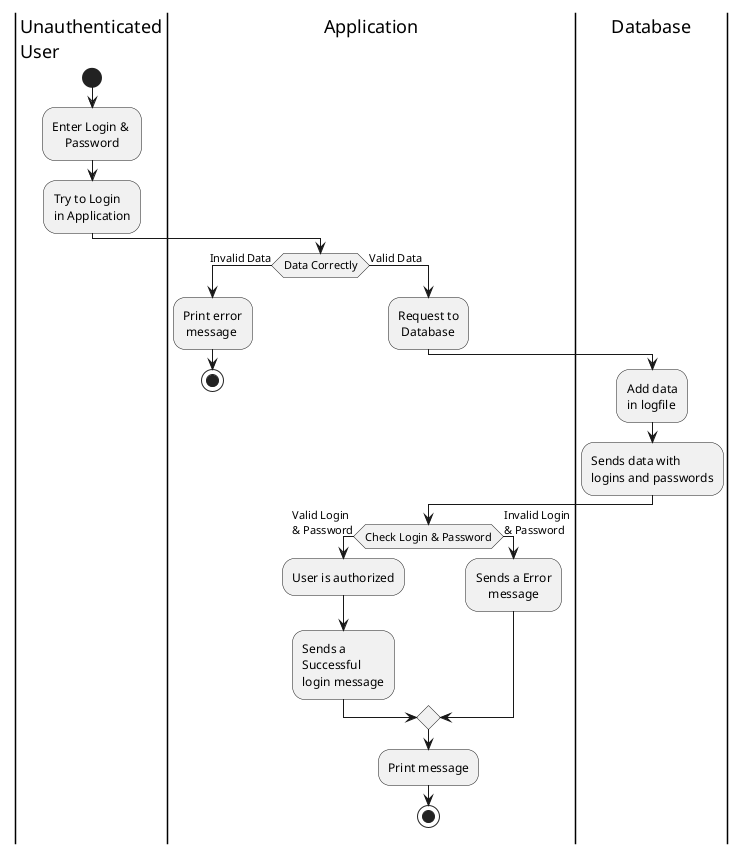 @startuml
|Unauthenticated\nUser|
    start
    :Enter Login & \n    Password;
    :Try to Login\nin Application;
|Application|
    if (Data Correctly) then (Invalid Data)
      :Print error\n message;
      stop
    else (Valid Data)
    :Request to\n Database;
|Database|
    :Add data\nin logfile;
    :Sends data with\nlogins and passwords;
|Application|
    if (Check Login & Password) then (Valid Login\n& Password)
      :User is authorized;
      :Sends a\nSuccessful\nlogin message; 
    else (Invalid Login\n& Password)
      :Sends a Error 
          message;
    endif
    :Print message;
stop
@enduml